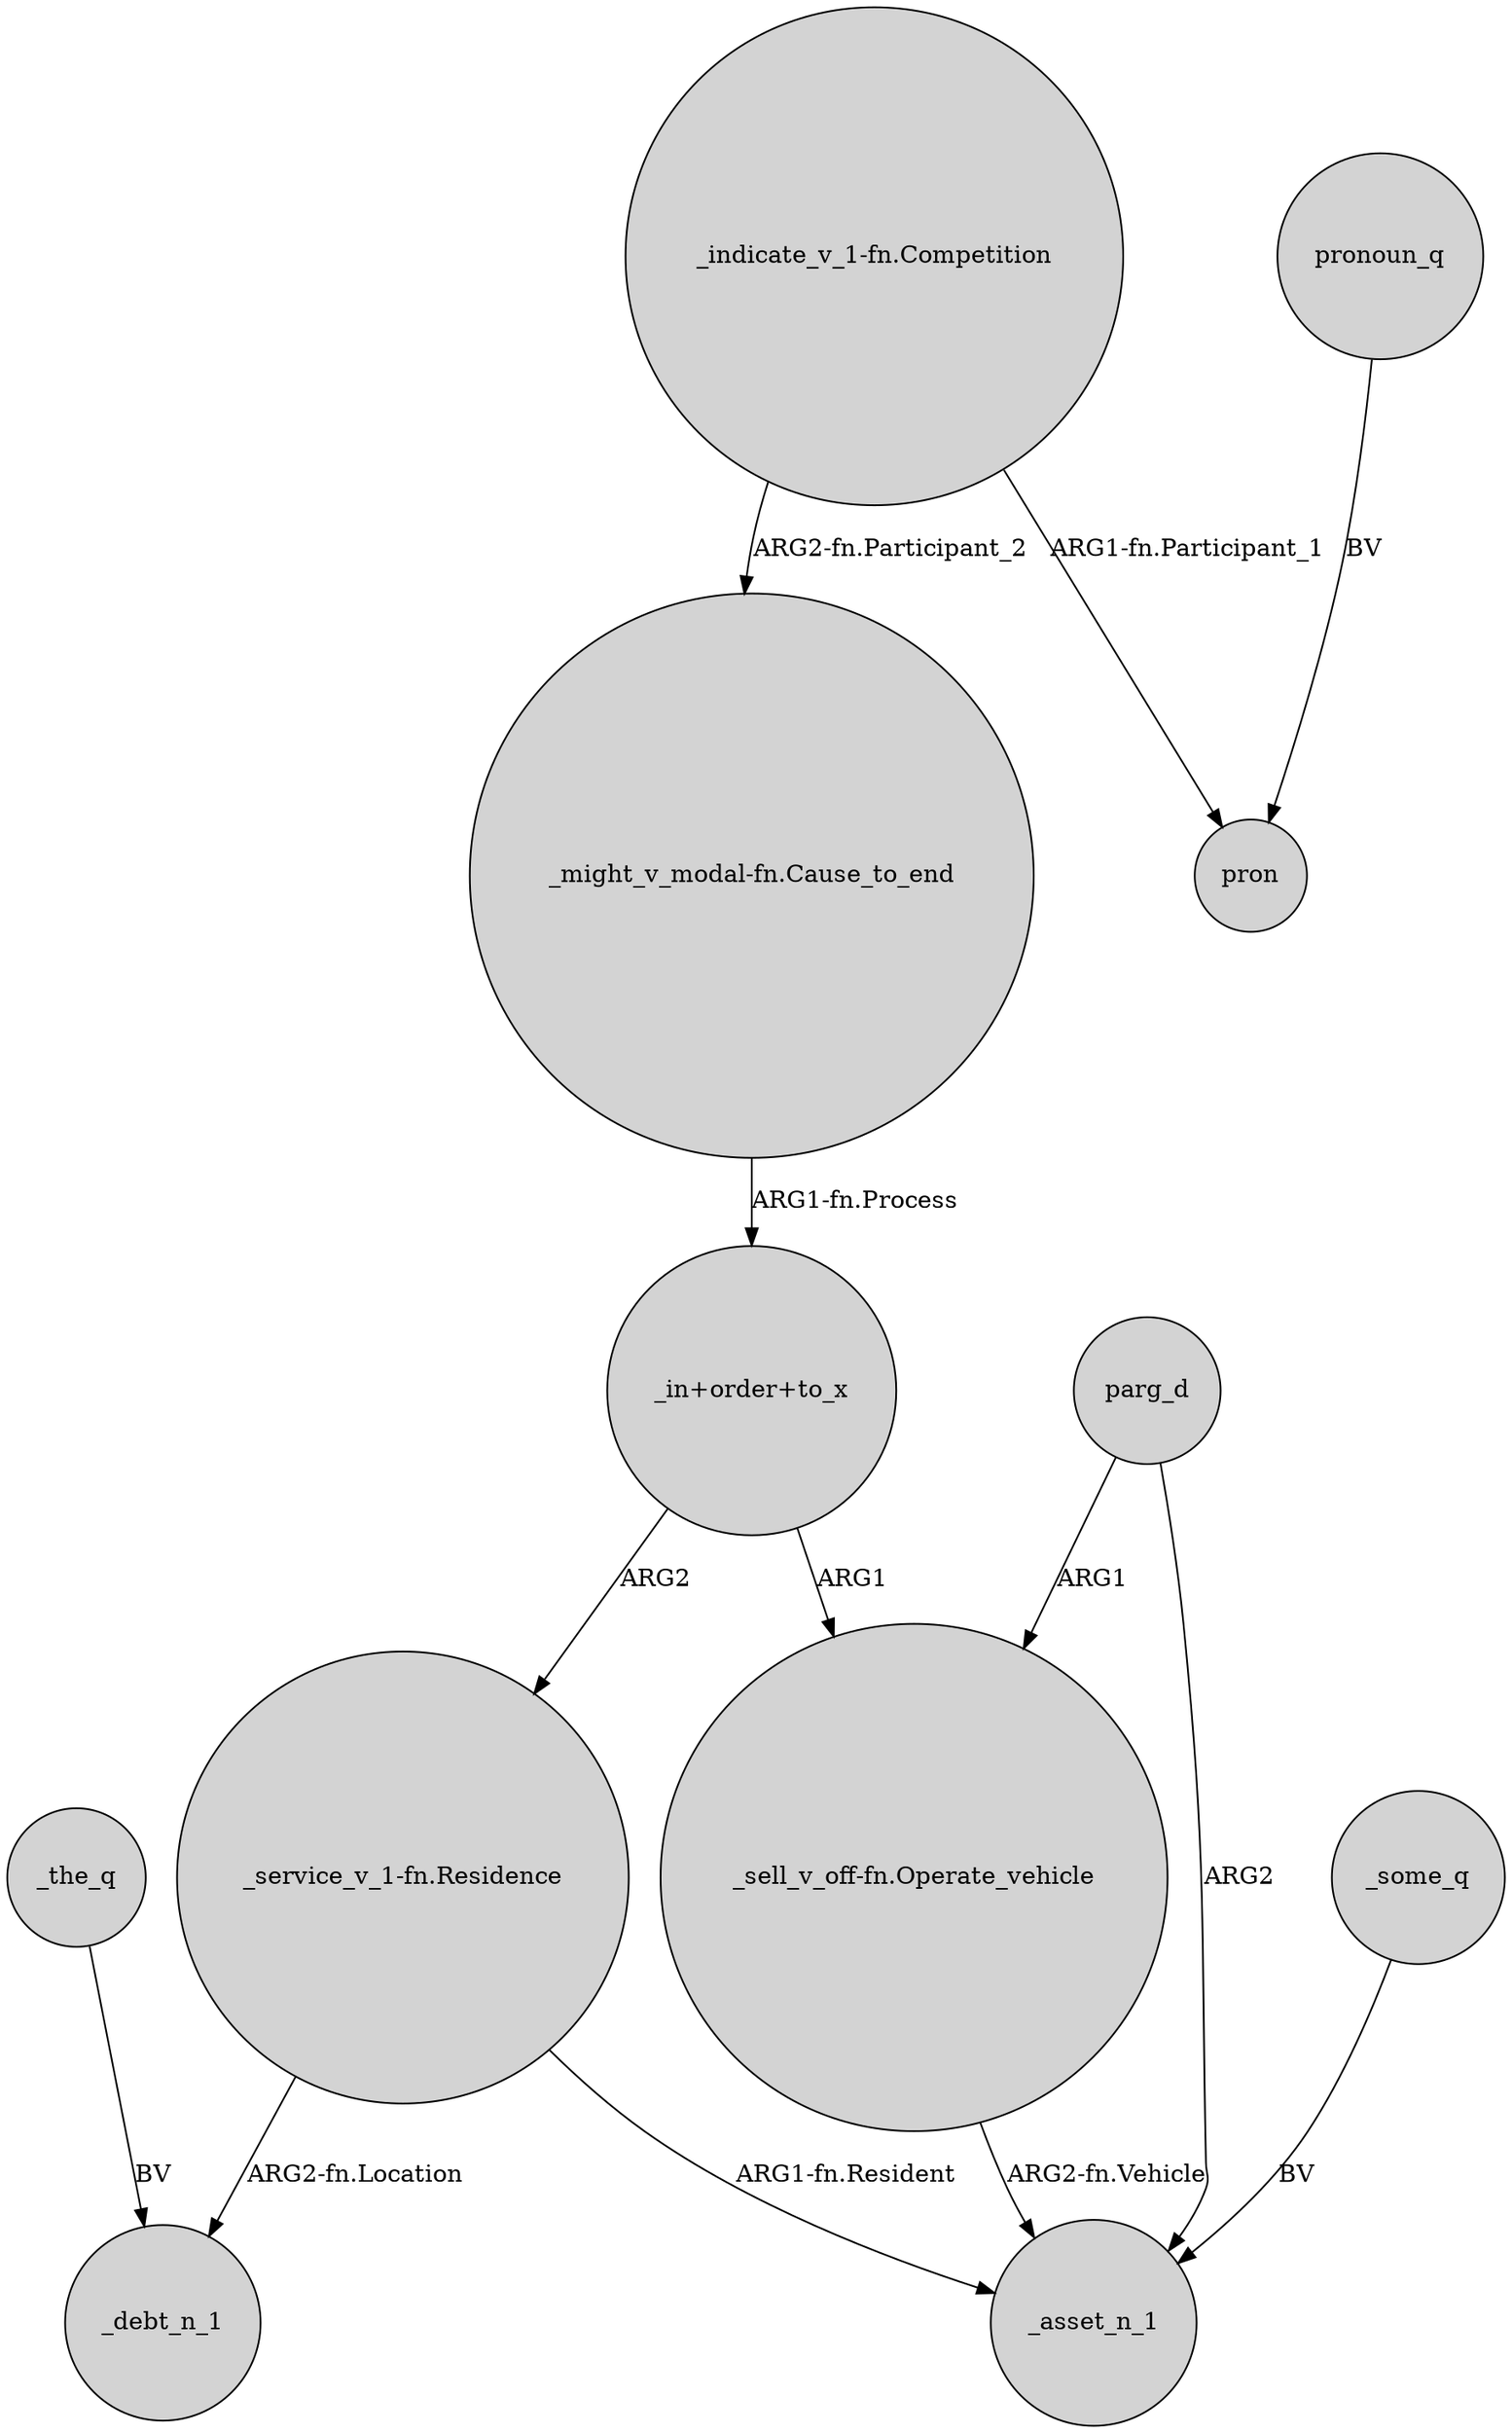 digraph {
	node [shape=circle style=filled]
	"_sell_v_off-fn.Operate_vehicle" -> _asset_n_1 [label="ARG2-fn.Vehicle"]
	"_in+order+to_x" -> "_service_v_1-fn.Residence" [label=ARG2]
	parg_d -> _asset_n_1 [label=ARG2]
	"_service_v_1-fn.Residence" -> _debt_n_1 [label="ARG2-fn.Location"]
	"_indicate_v_1-fn.Competition" -> "_might_v_modal-fn.Cause_to_end" [label="ARG2-fn.Participant_2"]
	_some_q -> _asset_n_1 [label=BV]
	pronoun_q -> pron [label=BV]
	parg_d -> "_sell_v_off-fn.Operate_vehicle" [label=ARG1]
	_the_q -> _debt_n_1 [label=BV]
	"_might_v_modal-fn.Cause_to_end" -> "_in+order+to_x" [label="ARG1-fn.Process"]
	"_service_v_1-fn.Residence" -> _asset_n_1 [label="ARG1-fn.Resident"]
	"_in+order+to_x" -> "_sell_v_off-fn.Operate_vehicle" [label=ARG1]
	"_indicate_v_1-fn.Competition" -> pron [label="ARG1-fn.Participant_1"]
}
